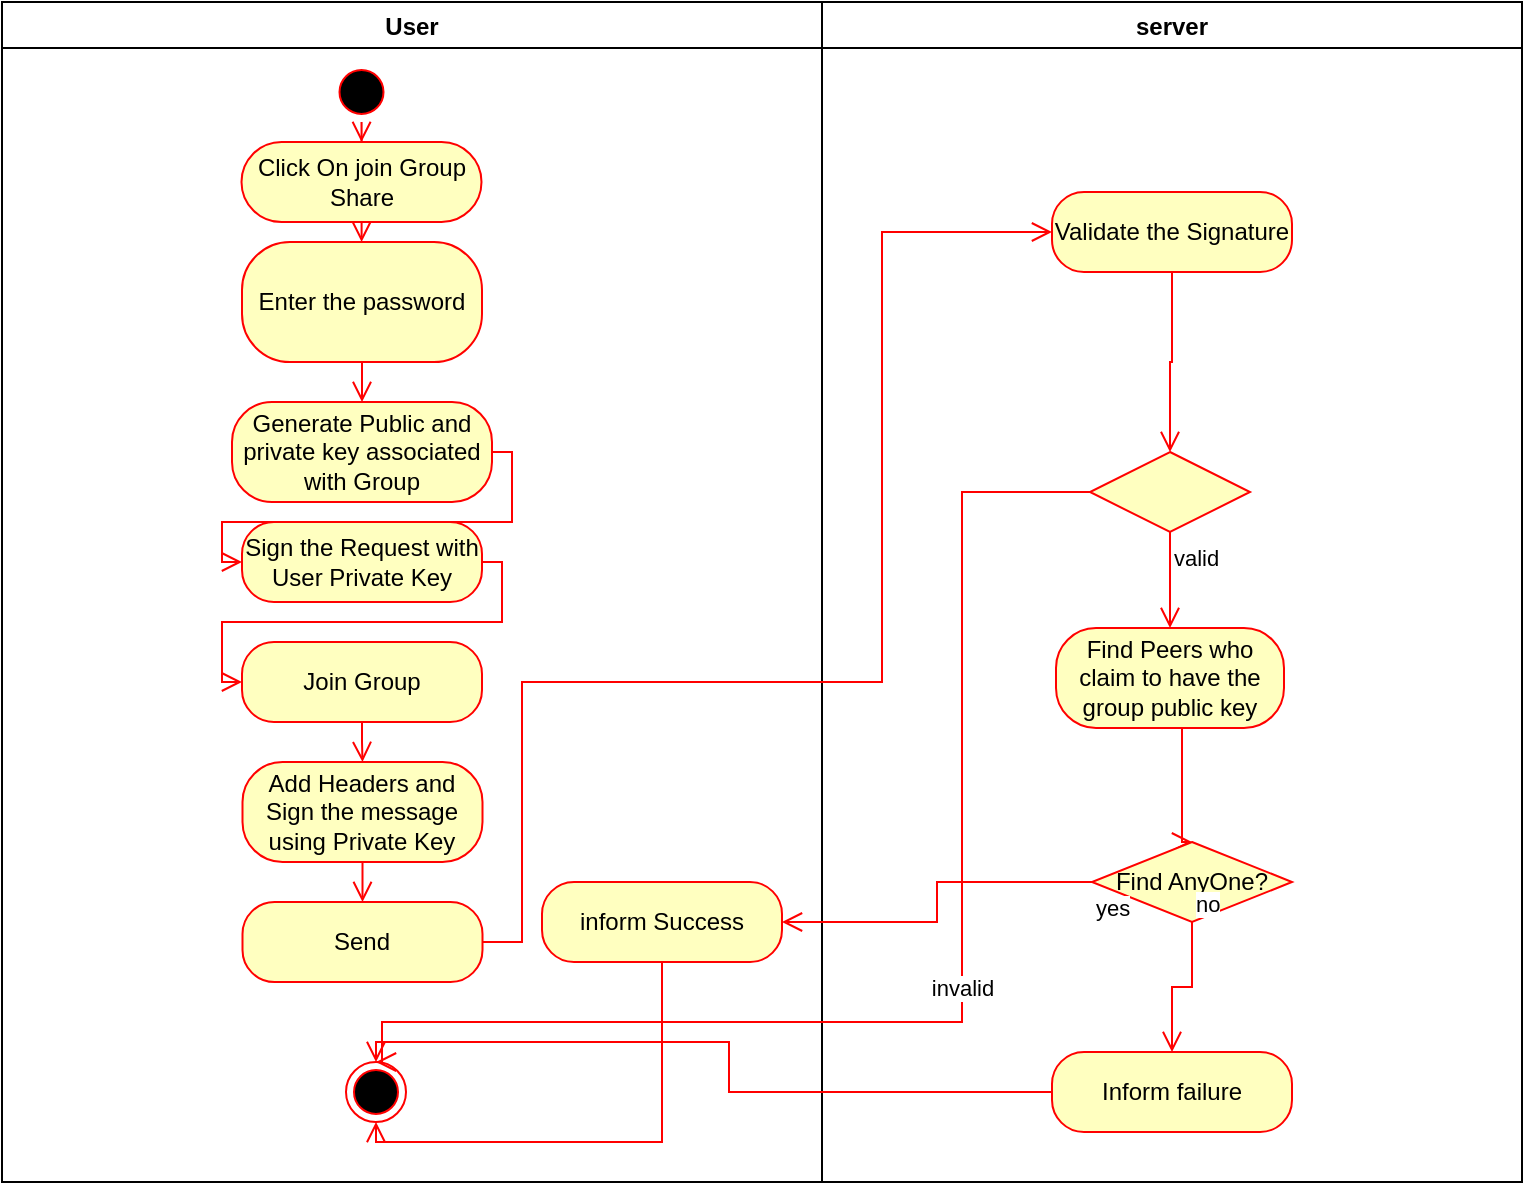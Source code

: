 <mxfile version="26.0.7">
  <diagram name="Page-1" id="2O54he_iV0tcfqrj9Db2">
    <mxGraphModel dx="564" dy="450" grid="1" gridSize="10" guides="1" tooltips="1" connect="1" arrows="1" fold="1" page="1" pageScale="1" pageWidth="850" pageHeight="1100" math="0" shadow="0">
      <root>
        <mxCell id="0" />
        <mxCell id="1" parent="0" />
        <mxCell id="TpiMZ8z6lbcMxNbBs4mE-25" value="User" style="swimlane;" parent="1" vertex="1">
          <mxGeometry x="190" y="40" width="410" height="590" as="geometry" />
        </mxCell>
        <mxCell id="TpiMZ8z6lbcMxNbBs4mE-26" value="" style="ellipse;html=1;shape=startState;fillColor=#000000;strokeColor=#ff0000;" parent="TpiMZ8z6lbcMxNbBs4mE-25" vertex="1">
          <mxGeometry x="164.75" y="30" width="30" height="30" as="geometry" />
        </mxCell>
        <mxCell id="TpiMZ8z6lbcMxNbBs4mE-27" value="" style="edgeStyle=orthogonalEdgeStyle;html=1;verticalAlign=bottom;endArrow=open;endSize=8;strokeColor=#ff0000;rounded=0;entryX=0.5;entryY=0;entryDx=0;entryDy=0;" parent="TpiMZ8z6lbcMxNbBs4mE-25" source="TpiMZ8z6lbcMxNbBs4mE-26" target="TpiMZ8z6lbcMxNbBs4mE-28" edge="1">
          <mxGeometry relative="1" as="geometry">
            <mxPoint x="179.75" y="130" as="targetPoint" />
          </mxGeometry>
        </mxCell>
        <mxCell id="TpiMZ8z6lbcMxNbBs4mE-28" value="Click On join Group Share" style="rounded=1;whiteSpace=wrap;html=1;arcSize=50;fontColor=#000000;fillColor=#ffffc0;strokeColor=#ff0000;" parent="TpiMZ8z6lbcMxNbBs4mE-25" vertex="1">
          <mxGeometry x="119.75" y="70" width="120" height="40" as="geometry" />
        </mxCell>
        <mxCell id="TpiMZ8z6lbcMxNbBs4mE-29" value="" style="edgeStyle=orthogonalEdgeStyle;html=1;verticalAlign=bottom;endArrow=open;endSize=8;strokeColor=#ff0000;rounded=0;entryX=0.5;entryY=0;entryDx=0;entryDy=0;" parent="TpiMZ8z6lbcMxNbBs4mE-25" source="TpiMZ8z6lbcMxNbBs4mE-28" target="TpiMZ8z6lbcMxNbBs4mE-30" edge="1">
          <mxGeometry relative="1" as="geometry">
            <mxPoint x="179.75" y="260" as="targetPoint" />
            <Array as="points" />
          </mxGeometry>
        </mxCell>
        <mxCell id="TpiMZ8z6lbcMxNbBs4mE-30" value="Enter the password " style="rounded=1;whiteSpace=wrap;html=1;arcSize=40;fontColor=#000000;fillColor=#ffffc0;strokeColor=#ff0000;" parent="TpiMZ8z6lbcMxNbBs4mE-25" vertex="1">
          <mxGeometry x="120" y="120" width="120" height="60" as="geometry" />
        </mxCell>
        <mxCell id="TpiMZ8z6lbcMxNbBs4mE-31" value="" style="edgeStyle=orthogonalEdgeStyle;html=1;verticalAlign=bottom;endArrow=open;endSize=8;strokeColor=#ff0000;rounded=0;entryX=0.5;entryY=0;entryDx=0;entryDy=0;" parent="TpiMZ8z6lbcMxNbBs4mE-25" source="TpiMZ8z6lbcMxNbBs4mE-30" target="TpiMZ8z6lbcMxNbBs4mE-34" edge="1">
          <mxGeometry relative="1" as="geometry">
            <mxPoint x="180" y="260" as="targetPoint" />
            <Array as="points" />
          </mxGeometry>
        </mxCell>
        <mxCell id="DbU4vVNVeQuLeiw8wJ58-33" style="edgeStyle=orthogonalEdgeStyle;html=1;verticalAlign=bottom;endArrow=open;endSize=8;strokeColor=#ff0000;rounded=0;entryX=0;entryY=0.5;entryDx=0;entryDy=0;exitX=1;exitY=0.5;exitDx=0;exitDy=0;" parent="TpiMZ8z6lbcMxNbBs4mE-25" source="TpiMZ8z6lbcMxNbBs4mE-34" target="DbU4vVNVeQuLeiw8wJ58-32" edge="1">
          <mxGeometry relative="1" as="geometry" />
        </mxCell>
        <mxCell id="TpiMZ8z6lbcMxNbBs4mE-34" value="Generate Public and private key associated with Group" style="rounded=1;whiteSpace=wrap;html=1;arcSize=40;fontColor=#000000;fillColor=#ffffc0;strokeColor=#ff0000;" parent="TpiMZ8z6lbcMxNbBs4mE-25" vertex="1">
          <mxGeometry x="115" y="200" width="130" height="50" as="geometry" />
        </mxCell>
        <mxCell id="DbU4vVNVeQuLeiw8wJ58-39" style="edgeStyle=orthogonalEdgeStyle;html=1;verticalAlign=bottom;endArrow=open;endSize=8;strokeColor=#ff0000;rounded=0;entryX=0;entryY=0.5;entryDx=0;entryDy=0;exitX=1;exitY=0.5;exitDx=0;exitDy=0;" parent="TpiMZ8z6lbcMxNbBs4mE-25" source="DbU4vVNVeQuLeiw8wJ58-32" target="DbU4vVNVeQuLeiw8wJ58-35" edge="1">
          <mxGeometry relative="1" as="geometry" />
        </mxCell>
        <mxCell id="DbU4vVNVeQuLeiw8wJ58-32" value="Sign the Request with User Private Key" style="rounded=1;whiteSpace=wrap;html=1;arcSize=40;fontColor=#000000;fillColor=#ffffc0;strokeColor=#ff0000;" parent="TpiMZ8z6lbcMxNbBs4mE-25" vertex="1">
          <mxGeometry x="120" y="260" width="120" height="40" as="geometry" />
        </mxCell>
        <mxCell id="DbU4vVNVeQuLeiw8wJ58-34" value="Add Headers and Sign the message using Private Key" style="rounded=1;whiteSpace=wrap;html=1;arcSize=40;fontColor=#000000;fillColor=#ffffc0;strokeColor=#ff0000;" parent="TpiMZ8z6lbcMxNbBs4mE-25" vertex="1">
          <mxGeometry x="120.25" y="380" width="120" height="50" as="geometry" />
        </mxCell>
        <mxCell id="_gU95FlMKmj68m1ZSwZ8-1" style="edgeStyle=orthogonalEdgeStyle;html=1;verticalAlign=bottom;endArrow=open;endSize=8;strokeColor=#ff0000;rounded=0;entryX=0.5;entryY=0;entryDx=0;entryDy=0;exitX=0.5;exitY=1;exitDx=0;exitDy=0;" edge="1" parent="TpiMZ8z6lbcMxNbBs4mE-25" source="DbU4vVNVeQuLeiw8wJ58-35" target="DbU4vVNVeQuLeiw8wJ58-34">
          <mxGeometry relative="1" as="geometry" />
        </mxCell>
        <mxCell id="DbU4vVNVeQuLeiw8wJ58-35" value="Join Group" style="rounded=1;whiteSpace=wrap;html=1;arcSize=40;fontColor=#000000;fillColor=#ffffc0;strokeColor=#ff0000;" parent="TpiMZ8z6lbcMxNbBs4mE-25" vertex="1">
          <mxGeometry x="120" y="320" width="120" height="40" as="geometry" />
        </mxCell>
        <mxCell id="DbU4vVNVeQuLeiw8wJ58-37" value="Send" style="rounded=1;whiteSpace=wrap;html=1;arcSize=40;fontColor=#000000;fillColor=#ffffc0;strokeColor=#ff0000;" parent="TpiMZ8z6lbcMxNbBs4mE-25" vertex="1">
          <mxGeometry x="120.25" y="450" width="120" height="40" as="geometry" />
        </mxCell>
        <mxCell id="DbU4vVNVeQuLeiw8wJ58-38" value="" style="edgeStyle=orthogonalEdgeStyle;html=1;verticalAlign=bottom;endArrow=open;endSize=8;strokeColor=#ff0000;rounded=0;exitX=0.5;exitY=1;exitDx=0;exitDy=0;entryX=0.5;entryY=0;entryDx=0;entryDy=0;" parent="TpiMZ8z6lbcMxNbBs4mE-25" source="DbU4vVNVeQuLeiw8wJ58-34" target="DbU4vVNVeQuLeiw8wJ58-37" edge="1">
          <mxGeometry relative="1" as="geometry">
            <mxPoint x="180.25" y="630" as="targetPoint" />
            <mxPoint x="240.25" y="500" as="sourcePoint" />
          </mxGeometry>
        </mxCell>
        <mxCell id="DbU4vVNVeQuLeiw8wJ58-47" value="" style="ellipse;html=1;shape=endState;fillColor=#000000;strokeColor=#ff0000;" parent="TpiMZ8z6lbcMxNbBs4mE-25" vertex="1">
          <mxGeometry x="172" y="530" width="30" height="30" as="geometry" />
        </mxCell>
        <mxCell id="DbU4vVNVeQuLeiw8wJ58-63" value="inform Success" style="rounded=1;whiteSpace=wrap;html=1;arcSize=40;fontColor=#000000;fillColor=#ffffc0;strokeColor=#ff0000;" parent="TpiMZ8z6lbcMxNbBs4mE-25" vertex="1">
          <mxGeometry x="270" y="440" width="120" height="40" as="geometry" />
        </mxCell>
        <mxCell id="DbU4vVNVeQuLeiw8wJ58-64" value="" style="edgeStyle=orthogonalEdgeStyle;html=1;verticalAlign=bottom;endArrow=open;endSize=8;strokeColor=#ff0000;rounded=0;entryX=0.5;entryY=1;entryDx=0;entryDy=0;" parent="TpiMZ8z6lbcMxNbBs4mE-25" source="DbU4vVNVeQuLeiw8wJ58-63" target="DbU4vVNVeQuLeiw8wJ58-47" edge="1">
          <mxGeometry relative="1" as="geometry">
            <mxPoint x="350" y="550" as="targetPoint" />
            <Array as="points">
              <mxPoint x="330" y="570" />
              <mxPoint x="187" y="570" />
            </Array>
          </mxGeometry>
        </mxCell>
        <mxCell id="TpiMZ8z6lbcMxNbBs4mE-38" value="server" style="swimlane;" parent="1" vertex="1">
          <mxGeometry x="600" y="40" width="350" height="590" as="geometry" />
        </mxCell>
        <mxCell id="DbU4vVNVeQuLeiw8wJ58-40" value="Validate the Signature" style="rounded=1;whiteSpace=wrap;html=1;arcSize=40;fontColor=#000000;fillColor=#ffffc0;strokeColor=#ff0000;" parent="TpiMZ8z6lbcMxNbBs4mE-38" vertex="1">
          <mxGeometry x="115" y="95" width="120" height="40" as="geometry" />
        </mxCell>
        <mxCell id="DbU4vVNVeQuLeiw8wJ58-41" value="" style="edgeStyle=orthogonalEdgeStyle;html=1;verticalAlign=bottom;endArrow=open;endSize=8;strokeColor=#ff0000;rounded=0;entryX=0.5;entryY=0;entryDx=0;entryDy=0;" parent="TpiMZ8z6lbcMxNbBs4mE-38" source="DbU4vVNVeQuLeiw8wJ58-40" target="DbU4vVNVeQuLeiw8wJ58-44" edge="1">
          <mxGeometry relative="1" as="geometry">
            <mxPoint x="175" y="215" as="targetPoint" />
          </mxGeometry>
        </mxCell>
        <mxCell id="DbU4vVNVeQuLeiw8wJ58-42" value="Find Peers who claim to have the group public key" style="rounded=1;whiteSpace=wrap;html=1;arcSize=40;fontColor=#000000;fillColor=#ffffc0;strokeColor=#ff0000;" parent="TpiMZ8z6lbcMxNbBs4mE-38" vertex="1">
          <mxGeometry x="117" y="313" width="114" height="50" as="geometry" />
        </mxCell>
        <mxCell id="DbU4vVNVeQuLeiw8wJ58-43" value="Inform failure" style="rounded=1;whiteSpace=wrap;html=1;arcSize=40;fontColor=#000000;fillColor=#ffffc0;strokeColor=#ff0000;" parent="TpiMZ8z6lbcMxNbBs4mE-38" vertex="1">
          <mxGeometry x="115" y="525" width="120" height="40" as="geometry" />
        </mxCell>
        <mxCell id="DbU4vVNVeQuLeiw8wJ58-44" value="" style="rhombus;whiteSpace=wrap;html=1;fontColor=#000000;fillColor=#ffffc0;strokeColor=#ff0000;" parent="TpiMZ8z6lbcMxNbBs4mE-38" vertex="1">
          <mxGeometry x="134" y="225" width="80" height="40" as="geometry" />
        </mxCell>
        <mxCell id="DbU4vVNVeQuLeiw8wJ58-45" value="&lt;div&gt;valid&lt;/div&gt;" style="edgeStyle=orthogonalEdgeStyle;html=1;align=left;verticalAlign=top;endArrow=open;endSize=8;strokeColor=#ff0000;rounded=0;entryX=0.5;entryY=0;entryDx=0;entryDy=0;" parent="TpiMZ8z6lbcMxNbBs4mE-38" source="DbU4vVNVeQuLeiw8wJ58-44" target="DbU4vVNVeQuLeiw8wJ58-42" edge="1">
          <mxGeometry x="-1" relative="1" as="geometry">
            <mxPoint x="174" y="325" as="targetPoint" />
          </mxGeometry>
        </mxCell>
        <mxCell id="DbU4vVNVeQuLeiw8wJ58-58" value="" style="edgeStyle=orthogonalEdgeStyle;html=1;verticalAlign=bottom;endArrow=open;endSize=8;strokeColor=#ff0000;rounded=0;entryX=0.5;entryY=0;entryDx=0;entryDy=0;exitX=0.5;exitY=1;exitDx=0;exitDy=0;" parent="TpiMZ8z6lbcMxNbBs4mE-38" target="DbU4vVNVeQuLeiw8wJ58-59" edge="1">
          <mxGeometry relative="1" as="geometry">
            <mxPoint x="235" y="410" as="targetPoint" />
            <mxPoint x="178.0" y="363" as="sourcePoint" />
            <Array as="points">
              <mxPoint x="180" y="363" />
              <mxPoint x="180" y="420" />
            </Array>
          </mxGeometry>
        </mxCell>
        <mxCell id="DbU4vVNVeQuLeiw8wJ58-59" value="Find AnyOne?" style="rhombus;whiteSpace=wrap;html=1;fontColor=#000000;fillColor=#ffffc0;strokeColor=#ff0000;" parent="TpiMZ8z6lbcMxNbBs4mE-38" vertex="1">
          <mxGeometry x="135" y="420" width="100" height="40" as="geometry" />
        </mxCell>
        <mxCell id="DbU4vVNVeQuLeiw8wJ58-60" value="no" style="edgeStyle=orthogonalEdgeStyle;html=1;align=left;verticalAlign=bottom;endArrow=open;endSize=8;strokeColor=#ff0000;rounded=0;exitX=0.5;exitY=1;exitDx=0;exitDy=0;" parent="TpiMZ8z6lbcMxNbBs4mE-38" source="DbU4vVNVeQuLeiw8wJ58-59" target="DbU4vVNVeQuLeiw8wJ58-43" edge="1">
          <mxGeometry x="-1" relative="1" as="geometry">
            <mxPoint x="480" y="430" as="targetPoint" />
            <mxPoint as="offset" />
          </mxGeometry>
        </mxCell>
        <mxCell id="DbU4vVNVeQuLeiw8wJ58-48" style="edgeStyle=orthogonalEdgeStyle;html=1;verticalAlign=bottom;endArrow=open;endSize=8;strokeColor=#ff0000;rounded=0;entryX=0.5;entryY=0;entryDx=0;entryDy=0;exitX=0;exitY=0.5;exitDx=0;exitDy=0;" parent="1" source="DbU4vVNVeQuLeiw8wJ58-43" target="DbU4vVNVeQuLeiw8wJ58-47" edge="1">
          <mxGeometry relative="1" as="geometry" />
        </mxCell>
        <mxCell id="DbU4vVNVeQuLeiw8wJ58-49" value="invalid" style="edgeStyle=orthogonalEdgeStyle;html=1;verticalAlign=bottom;endArrow=open;endSize=8;strokeColor=#ff0000;rounded=0;entryX=0.5;entryY=0;entryDx=0;entryDy=0;exitX=0;exitY=0.5;exitDx=0;exitDy=0;" parent="1" source="DbU4vVNVeQuLeiw8wJ58-44" target="DbU4vVNVeQuLeiw8wJ58-47" edge="1">
          <mxGeometry relative="1" as="geometry">
            <mxPoint x="690" y="300" as="sourcePoint" />
            <Array as="points">
              <mxPoint x="670" y="285" />
              <mxPoint x="670" y="550" />
              <mxPoint x="380" y="550" />
              <mxPoint x="380" y="570" />
            </Array>
          </mxGeometry>
        </mxCell>
        <mxCell id="DbU4vVNVeQuLeiw8wJ58-36" value="" style="edgeStyle=orthogonalEdgeStyle;html=1;verticalAlign=bottom;endArrow=open;endSize=8;strokeColor=#ff0000;rounded=0;entryX=0;entryY=0.5;entryDx=0;entryDy=0;exitX=1;exitY=0.5;exitDx=0;exitDy=0;" parent="1" source="DbU4vVNVeQuLeiw8wJ58-37" target="DbU4vVNVeQuLeiw8wJ58-40" edge="1">
          <mxGeometry relative="1" as="geometry">
            <mxPoint x="170.25" y="460" as="targetPoint" />
            <Array as="points">
              <mxPoint x="450" y="510" />
              <mxPoint x="450" y="380" />
              <mxPoint x="630" y="380" />
              <mxPoint x="630" y="155" />
            </Array>
            <mxPoint x="470" y="450" as="sourcePoint" />
          </mxGeometry>
        </mxCell>
        <mxCell id="DbU4vVNVeQuLeiw8wJ58-61" value="yes" style="edgeStyle=orthogonalEdgeStyle;html=1;align=left;verticalAlign=top;endArrow=open;endSize=8;strokeColor=#ff0000;rounded=0;exitX=0;exitY=0.5;exitDx=0;exitDy=0;" parent="1" source="DbU4vVNVeQuLeiw8wJ58-59" target="DbU4vVNVeQuLeiw8wJ58-63" edge="1">
          <mxGeometry x="-1" relative="1" as="geometry">
            <mxPoint x="1010" y="470" as="targetPoint" />
            <mxPoint x="1080" y="400" as="sourcePoint" />
          </mxGeometry>
        </mxCell>
      </root>
    </mxGraphModel>
  </diagram>
</mxfile>
